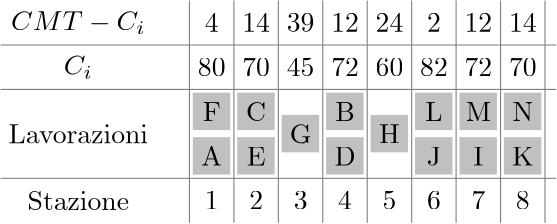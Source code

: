 <?xml version="1.0"?>
<!DOCTYPE ipe SYSTEM "ipe.dtd">
<ipe version="70218" creator="Ipe 7.2.28">
<info created="D:20241010115504" modified="D:20241010120243"/>
<ipestyle name="basic">
<symbol name="arrow/arc(spx)">
<path stroke="sym-stroke" fill="sym-stroke" pen="sym-pen">
0 0 m
-1 0.333 l
-1 -0.333 l
h
</path>
</symbol>
<symbol name="arrow/farc(spx)">
<path stroke="sym-stroke" fill="white" pen="sym-pen">
0 0 m
-1 0.333 l
-1 -0.333 l
h
</path>
</symbol>
<symbol name="arrow/ptarc(spx)">
<path stroke="sym-stroke" fill="sym-stroke" pen="sym-pen">
0 0 m
-1 0.333 l
-0.8 0 l
-1 -0.333 l
h
</path>
</symbol>
<symbol name="arrow/fptarc(spx)">
<path stroke="sym-stroke" fill="white" pen="sym-pen">
0 0 m
-1 0.333 l
-0.8 0 l
-1 -0.333 l
h
</path>
</symbol>
<symbol name="mark/circle(sx)" transformations="translations">
<path fill="sym-stroke">
0.6 0 0 0.6 0 0 e
0.4 0 0 0.4 0 0 e
</path>
</symbol>
<symbol name="mark/disk(sx)" transformations="translations">
<path fill="sym-stroke">
0.6 0 0 0.6 0 0 e
</path>
</symbol>
<symbol name="mark/fdisk(sfx)" transformations="translations">
<group>
<path fill="sym-fill">
0.5 0 0 0.5 0 0 e
</path>
<path fill="sym-stroke" fillrule="eofill">
0.6 0 0 0.6 0 0 e
0.4 0 0 0.4 0 0 e
</path>
</group>
</symbol>
<symbol name="mark/box(sx)" transformations="translations">
<path fill="sym-stroke" fillrule="eofill">
-0.6 -0.6 m
0.6 -0.6 l
0.6 0.6 l
-0.6 0.6 l
h
-0.4 -0.4 m
0.4 -0.4 l
0.4 0.4 l
-0.4 0.4 l
h
</path>
</symbol>
<symbol name="mark/square(sx)" transformations="translations">
<path fill="sym-stroke">
-0.6 -0.6 m
0.6 -0.6 l
0.6 0.6 l
-0.6 0.6 l
h
</path>
</symbol>
<symbol name="mark/fsquare(sfx)" transformations="translations">
<group>
<path fill="sym-fill">
-0.5 -0.5 m
0.5 -0.5 l
0.5 0.5 l
-0.5 0.5 l
h
</path>
<path fill="sym-stroke" fillrule="eofill">
-0.6 -0.6 m
0.6 -0.6 l
0.6 0.6 l
-0.6 0.6 l
h
-0.4 -0.4 m
0.4 -0.4 l
0.4 0.4 l
-0.4 0.4 l
h
</path>
</group>
</symbol>
<symbol name="mark/cross(sx)" transformations="translations">
<group>
<path fill="sym-stroke">
-0.43 -0.57 m
0.57 0.43 l
0.43 0.57 l
-0.57 -0.43 l
h
</path>
<path fill="sym-stroke">
-0.43 0.57 m
0.57 -0.43 l
0.43 -0.57 l
-0.57 0.43 l
h
</path>
</group>
</symbol>
<symbol name="arrow/fnormal(spx)">
<path stroke="sym-stroke" fill="white" pen="sym-pen">
0 0 m
-1 0.333 l
-1 -0.333 l
h
</path>
</symbol>
<symbol name="arrow/pointed(spx)">
<path stroke="sym-stroke" fill="sym-stroke" pen="sym-pen">
0 0 m
-1 0.333 l
-0.8 0 l
-1 -0.333 l
h
</path>
</symbol>
<symbol name="arrow/fpointed(spx)">
<path stroke="sym-stroke" fill="white" pen="sym-pen">
0 0 m
-1 0.333 l
-0.8 0 l
-1 -0.333 l
h
</path>
</symbol>
<symbol name="arrow/linear(spx)">
<path stroke="sym-stroke" pen="sym-pen">
-1 0.333 m
0 0 l
-1 -0.333 l
</path>
</symbol>
<symbol name="arrow/fdouble(spx)">
<path stroke="sym-stroke" fill="white" pen="sym-pen">
0 0 m
-1 0.333 l
-1 -0.333 l
h
-1 0 m
-2 0.333 l
-2 -0.333 l
h
</path>
</symbol>
<symbol name="arrow/double(spx)">
<path stroke="sym-stroke" fill="sym-stroke" pen="sym-pen">
0 0 m
-1 0.333 l
-1 -0.333 l
h
-1 0 m
-2 0.333 l
-2 -0.333 l
h
</path>
</symbol>
<symbol name="arrow/mid-normal(spx)">
<path stroke="sym-stroke" fill="sym-stroke" pen="sym-pen">
0.5 0 m
-0.5 0.333 l
-0.5 -0.333 l
h
</path>
</symbol>
<symbol name="arrow/mid-fnormal(spx)">
<path stroke="sym-stroke" fill="white" pen="sym-pen">
0.5 0 m
-0.5 0.333 l
-0.5 -0.333 l
h
</path>
</symbol>
<symbol name="arrow/mid-pointed(spx)">
<path stroke="sym-stroke" fill="sym-stroke" pen="sym-pen">
0.5 0 m
-0.5 0.333 l
-0.3 0 l
-0.5 -0.333 l
h
</path>
</symbol>
<symbol name="arrow/mid-fpointed(spx)">
<path stroke="sym-stroke" fill="white" pen="sym-pen">
0.5 0 m
-0.5 0.333 l
-0.3 0 l
-0.5 -0.333 l
h
</path>
</symbol>
<symbol name="arrow/mid-double(spx)">
<path stroke="sym-stroke" fill="sym-stroke" pen="sym-pen">
1 0 m
0 0.333 l
0 -0.333 l
h
0 0 m
-1 0.333 l
-1 -0.333 l
h
</path>
</symbol>
<symbol name="arrow/mid-fdouble(spx)">
<path stroke="sym-stroke" fill="white" pen="sym-pen">
1 0 m
0 0.333 l
0 -0.333 l
h
0 0 m
-1 0.333 l
-1 -0.333 l
h
</path>
</symbol>
<anglesize name="22.5 deg" value="22.5"/>
<anglesize name="30 deg" value="30"/>
<anglesize name="45 deg" value="45"/>
<anglesize name="60 deg" value="60"/>
<anglesize name="90 deg" value="90"/>
<arrowsize name="large" value="10"/>
<arrowsize name="small" value="5"/>
<arrowsize name="tiny" value="3"/>
<color name="blue" value="0 0 1"/>
<color name="brown" value="0.647 0.165 0.165"/>
<color name="darkblue" value="0 0 0.545"/>
<color name="darkcyan" value="0 0.545 0.545"/>
<color name="darkgray" value="0.663"/>
<color name="darkgreen" value="0 0.392 0"/>
<color name="darkmagenta" value="0.545 0 0.545"/>
<color name="darkorange" value="1 0.549 0"/>
<color name="darkred" value="0.545 0 0"/>
<color name="gold" value="1 0.843 0"/>
<color name="gray" value="0.745"/>
<color name="green" value="0 1 0"/>
<color name="lightblue" value="0.678 0.847 0.902"/>
<color name="lightcyan" value="0.878 1 1"/>
<color name="lightgray" value="0.827"/>
<color name="lightgreen" value="0.565 0.933 0.565"/>
<color name="lightyellow" value="1 1 0.878"/>
<color name="navy" value="0 0 0.502"/>
<color name="orange" value="1 0.647 0"/>
<color name="pink" value="1 0.753 0.796"/>
<color name="purple" value="0.627 0.125 0.941"/>
<color name="red" value="1 0 0"/>
<color name="seagreen" value="0.18 0.545 0.341"/>
<color name="turquoise" value="0.251 0.878 0.816"/>
<color name="violet" value="0.933 0.51 0.933"/>
<color name="yellow" value="1 1 0"/>
<dashstyle name="dash dot dotted" value="[4 2 1 2 1 2] 0"/>
<dashstyle name="dash dotted" value="[4 2 1 2] 0"/>
<dashstyle name="dashed" value="[4] 0"/>
<dashstyle name="dotted" value="[1 3] 0"/>
<gridsize name="10 pts (~3.5 mm)" value="10"/>
<gridsize name="14 pts (~5 mm)" value="14"/>
<gridsize name="16 pts (~6 mm)" value="16"/>
<gridsize name="20 pts (~7 mm)" value="20"/>
<gridsize name="28 pts (~10 mm)" value="28"/>
<gridsize name="32 pts (~12 mm)" value="32"/>
<gridsize name="4 pts" value="4"/>
<gridsize name="56 pts (~20 mm)" value="56"/>
<gridsize name="8 pts (~3 mm)" value="8"/>
<opacity name="10%" value="0.1"/>
<opacity name="30%" value="0.3"/>
<opacity name="50%" value="0.5"/>
<opacity name="75%" value="0.75"/>
<pen name="fat" value="1.2"/>
<pen name="heavier" value="0.8"/>
<pen name="ultrafat" value="2"/>
<symbolsize name="large" value="5"/>
<symbolsize name="small" value="2"/>
<symbolsize name="tiny" value="1.1"/>
<textsize name="Huge" value="\Huge"/>
<textsize name="LARGE" value="\LARGE"/>
<textsize name="Large" value="\Large"/>
<textsize name="footnote" value="\footnotesize"/>
<textsize name="huge" value="\huge"/>
<textsize name="large" value="\large"/>
<textsize name="script" value="\scriptsize"/>
<textsize name="small" value="\small"/>
<textsize name="tiny" value="\tiny"/>
<textstyle name="center" begin="\begin{center}" end="\end{center}"/>
<textstyle name="item" begin="\begin{itemize}\item{}" end="\end{itemize}"/>
<textstyle name="itemize" begin="\begin{itemize}" end="\end{itemize}"/>
<tiling name="falling" angle="-60" step="4" width="1"/>
<tiling name="rising" angle="30" step="4" width="1"/>
</ipestyle>
<page>
<layer name="alpha"/>
<view layers="alpha" active="alpha"/>
<text layer="alpha" matrix="1 0 0 1 0 16" transformations="translations" pos="200 648" stroke="black" type="label" width="36.53" height="6.808" depth="0" halign="center" valign="center">Stazione</text>
<text matrix="1 0 0 1 48 16" transformations="translations" pos="200 648" stroke="black" type="label" width="4.981" height="6.42" depth="0" halign="center" valign="center">1</text>
<text matrix="1 0 0 1 64 16" transformations="translations" pos="200 648" stroke="black" type="label" width="4.981" height="6.42" depth="0" halign="center" valign="center">2</text>
<text matrix="1 0 0 1 80 16" transformations="translations" pos="200 648" stroke="black" type="label" width="4.981" height="6.42" depth="0" halign="center" valign="center">3</text>
<text matrix="1 0 0 1 96 16" transformations="translations" pos="200 648" stroke="black" type="label" width="4.981" height="6.42" depth="0" halign="center" valign="center">4</text>
<text matrix="1 0 0 1 112 16" transformations="translations" pos="200 648" stroke="black" type="label" width="4.981" height="6.42" depth="0" halign="center" valign="center">5</text>
<text matrix="1 0 0 1 128 16" transformations="translations" pos="200 648" stroke="black" type="label" width="4.981" height="6.42" depth="0" halign="center" valign="center">6</text>
<text matrix="1 0 0 1 144 16" transformations="translations" pos="200 648" stroke="black" type="label" width="4.981" height="6.42" depth="0" halign="center" valign="center">7</text>
<text matrix="1 0 0 1 160 16" transformations="translations" pos="200 648" stroke="black" type="label" width="4.981" height="6.42" depth="0" halign="center" valign="center">8</text>
<text matrix="1 0 0 1 0 40" transformations="translations" pos="200 648" stroke="black" type="label" width="50.256" height="6.808" depth="0" halign="center" valign="center">Lavorazioni</text>
<text matrix="1 0 0 1 0 64" transformations="translations" pos="200 648" stroke="black" type="label" width="10.437" height="6.812" depth="1.49" halign="center" valign="center">$C_i$</text>
<text matrix="1 0 0 1 0 80" transformations="translations" pos="200 648" stroke="black" type="label" width="48.404" height="6.812" depth="1.49" halign="center" valign="center" style="math">CMT-C_i</text>
<path matrix="0.842721 0 0 0.842721 38.9531 129.785" fill="0.753">
240 680 m
240 664 l
256 664 l
256 680 l
h
</path>
<text matrix="1 0 0 1 48 48" transformations="translations" pos="200 648" stroke="black" type="label" width="6.503" height="6.808" depth="0" halign="center" valign="center">F</text>
<path matrix="0.842721 0 0 0.842721 38.9531 113.785" fill="0.753">
240 680 m
240 664 l
256 664 l
256 680 l
h
</path>
<text matrix="1 0 0 1 48 32" transformations="translations" pos="200 648" stroke="black" type="label" width="7.472" height="6.808" depth="0" halign="center" valign="center">A</text>
<path matrix="0.842721 0 0 0.842721 54.9531 129.785" fill="0.753">
240 680 m
240 664 l
256 664 l
256 680 l
h
</path>
<text matrix="1 0 0 1 64 48" transformations="translations" pos="200 648" stroke="black" type="label" width="7.195" height="6.808" depth="0" halign="center" valign="center">C</text>
<path matrix="0.842721 0 0 0.842721 54.9531 113.785" fill="0.753">
240 680 m
240 664 l
256 664 l
256 680 l
h
</path>
<text matrix="1 0 0 1 64 32" transformations="translations" pos="200 648" stroke="black" type="label" width="6.78" height="6.808" depth="0" halign="center" valign="center">E</text>
<path matrix="0.842721 0 0 0.842721 86.9531 129.785" fill="0.753">
240 680 m
240 664 l
256 664 l
256 680 l
h
</path>
<text matrix="1 0 0 1 96 48" transformations="translations" pos="200 648" stroke="black" type="label" width="7.057" height="6.808" depth="0" halign="center" valign="center">B</text>
<path matrix="0.842721 0 0 0.842721 86.9531 113.785" fill="0.753">
240 680 m
240 664 l
256 664 l
256 680 l
h
</path>
<text matrix="1 0 0 1 96 32" transformations="translations" pos="200 648" stroke="black" type="label" width="7.61" height="6.808" depth="0" halign="center" valign="center">D</text>
<path matrix="0.842721 0 0 0.842721 118.953 129.785" fill="0.753">
240 680 m
240 664 l
256 664 l
256 680 l
h
</path>
<text matrix="1 0 0 1 128 48" transformations="translations" pos="200 648" stroke="black" type="label" width="6.227" height="6.808" depth="0" halign="center" valign="center">L</text>
<path matrix="0.842721 0 0 0.842721 118.953 113.785" fill="0.753">
240 680 m
240 664 l
256 664 l
256 680 l
h
</path>
<text matrix="1 0 0 1 128 32" transformations="translations" pos="200 648" stroke="black" type="label" width="5.12" height="6.808" depth="0" halign="center" valign="center">J</text>
<path matrix="0.842721 0 0 0.842721 134.953 129.785" fill="0.753">
240 680 m
240 664 l
256 664 l
256 680 l
h
</path>
<text matrix="1 0 0 1 144 48" transformations="translations" pos="200 648" stroke="black" type="label" width="9.132" height="6.808" depth="0" halign="center" valign="center">M</text>
<path matrix="0.842721 0 0 0.842721 134.953 113.785" fill="0.753">
240 680 m
240 664 l
256 664 l
256 680 l
h
</path>
<text matrix="1 0 0 1 144 32" transformations="translations" pos="200 648" stroke="black" type="label" width="3.598" height="6.808" depth="0" halign="center" valign="center">I</text>
<path matrix="0.842721 0 0 0.842721 150.953 129.785" fill="0.753">
240 680 m
240 664 l
256 664 l
256 680 l
h
</path>
<text matrix="1 0 0 1 160 48" transformations="translations" pos="200 648" stroke="black" type="label" width="7.472" height="6.808" depth="0" halign="center" valign="center">N</text>
<path matrix="0.842721 0 0 0.842721 150.953 113.785" fill="0.753">
240 680 m
240 664 l
256 664 l
256 680 l
h
</path>
<text matrix="1 0 0 1 160 32" transformations="translations" pos="200 648" stroke="black" type="label" width="7.749" height="6.808" depth="0" halign="center" valign="center">K</text>
<path matrix="0.842721 0 0 0.842721 70.9531 121.785" fill="0.753">
240 680 m
240 664 l
256 664 l
256 680 l
h
</path>
<text matrix="1 0 0 1 80 40" transformations="translations" pos="200 648" stroke="black" type="label" width="7.818" height="6.808" depth="0" halign="center" valign="center">G</text>
<path matrix="0.842721 0 0 0.842721 102.953 121.785" fill="0.753">
240 680 m
240 664 l
256 664 l
256 680 l
h
</path>
<text matrix="1 0 0 1 112 40" transformations="translations" pos="200 648" stroke="black" type="label" width="7.472" height="6.808" depth="0" halign="center" valign="center">H</text>
<text matrix="1 0 0 1 48 64" transformations="translations" pos="200 648" stroke="black" type="label" width="9.963" height="6.42" depth="0" halign="center" valign="center">80</text>
<text matrix="1 0 0 1 64 64" transformations="translations" pos="200 648" stroke="black" type="label" width="9.963" height="6.42" depth="0" halign="center" valign="center">70</text>
<text matrix="1 0 0 1 80 64" transformations="translations" pos="200 648" stroke="black" type="label" width="9.963" height="6.42" depth="0" halign="center" valign="center">45</text>
<text matrix="1 0 0 1 96 64" transformations="translations" pos="200 648" stroke="black" type="label" width="9.963" height="6.42" depth="0" halign="center" valign="center">72</text>
<text matrix="1 0 0 1 112 64" transformations="translations" pos="200 648" stroke="black" type="label" width="9.963" height="6.42" depth="0" halign="center" valign="center">60</text>
<text matrix="1 0 0 1 128 64" transformations="translations" pos="200 648" stroke="black" type="label" width="9.963" height="6.42" depth="0" halign="center" valign="center">82</text>
<text matrix="1 0 0 1 144 64" transformations="translations" pos="200 648" stroke="black" type="label" width="9.963" height="6.42" depth="0" halign="center" valign="center">72</text>
<text matrix="1 0 0 1 160 64" transformations="translations" pos="200 648" stroke="black" type="label" width="9.963" height="6.42" depth="0" halign="center" valign="center">70</text>
<text matrix="1 0 0 1 48 80" transformations="translations" pos="200 648" stroke="black" type="label" width="4.981" height="6.42" depth="0" halign="center" valign="center">4</text>
<text matrix="1 0 0 1 64 80" transformations="translations" pos="200 648" stroke="black" type="label" width="9.963" height="6.42" depth="0" halign="center" valign="center">14</text>
<text matrix="1 0 0 1 80 80" transformations="translations" pos="200 648" stroke="black" type="label" width="9.963" height="6.42" depth="0" halign="center" valign="center">39</text>
<text matrix="1 0 0 1 96 80" transformations="translations" pos="200 648" stroke="black" type="label" width="9.963" height="6.42" depth="0" halign="center" valign="center">12</text>
<text matrix="1 0 0 1 112 80" transformations="translations" pos="200 648" stroke="black" type="label" width="9.963" height="6.42" depth="0" halign="center" valign="center">24</text>
<text matrix="1 0 0 1 128 80" transformations="translations" pos="200 648" stroke="black" type="label" width="4.981" height="6.42" depth="0" halign="center" valign="center">2</text>
<text matrix="1 0 0 1 144 80" transformations="translations" pos="200 648" stroke="black" type="label" width="9.963" height="6.42" depth="0" halign="center" valign="center">12</text>
<text matrix="1 0 0 1 160 80" transformations="translations" pos="200 648" stroke="black" type="label" width="9.963" height="6.42" depth="0" halign="center" valign="center">14</text>
<path stroke="0.502">
172 720 m
372 720 l
</path>
<path stroke="0.502">
172 704 m
372 704 l
</path>
<path stroke="0.502">
172 672 m
372 672 l
</path>
<path stroke="0.502">
240 736 m
240 656 l
</path>
<path matrix="1 0 0 1 16 0" stroke="0.502">
240 736 m
240 656 l
</path>
<path matrix="1 0 0 1 32 0" stroke="0.502">
240 736 m
240 656 l
</path>
<path matrix="1 0 0 1 48 0" stroke="0.502">
240 736 m
240 656 l
</path>
<path matrix="1 0 0 1 64 0" stroke="0.502">
240 736 m
240 656 l
</path>
<path matrix="1 0 0 1 80 0" stroke="0.502">
240 736 m
240 656 l
</path>
<path matrix="1 0 0 1 96 0" stroke="0.502">
240 736 m
240 656 l
</path>
<path matrix="1 0 0 1 112 0" stroke="0.502">
240 736 m
240 656 l
</path>
<path matrix="1 0 0 1 128 0" stroke="0.502">
240 736 m
240 656 l
</path>
</page>
</ipe>
